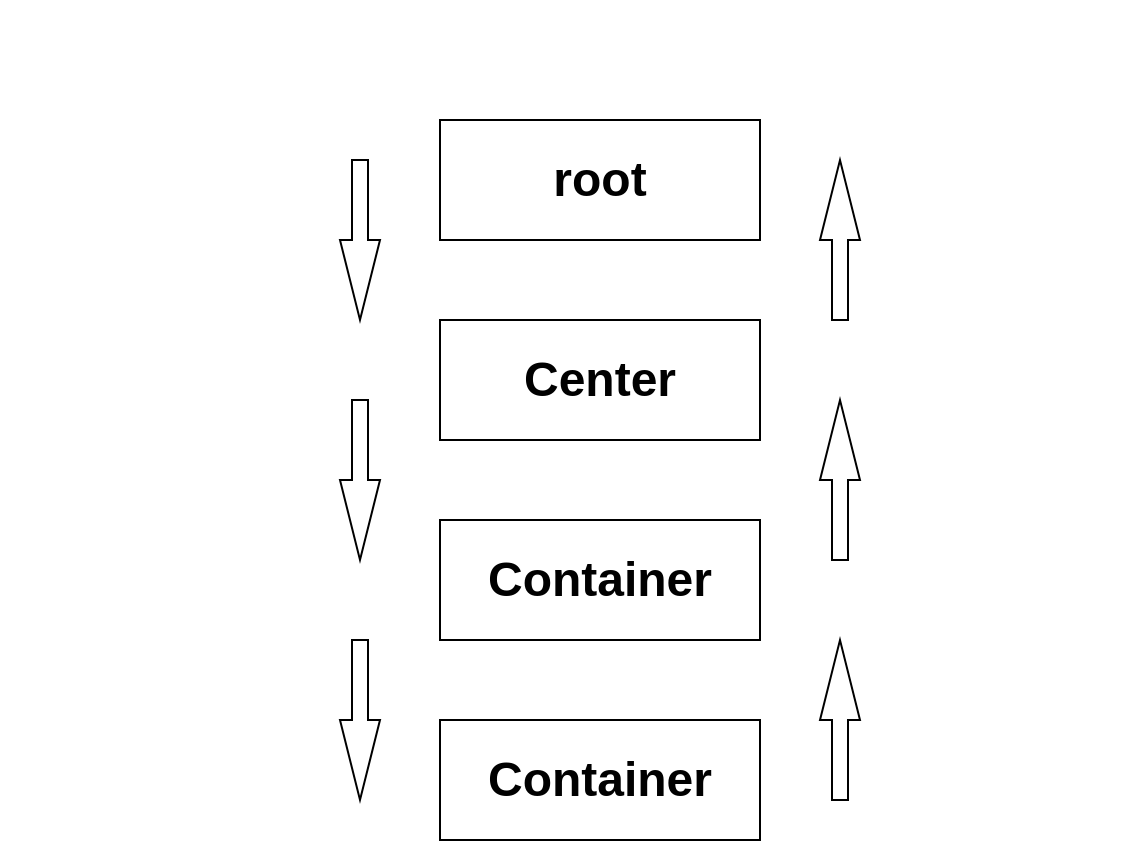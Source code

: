 <mxfile>
    <diagram id="dwGD1ZG5jWYyeLhsml0k" name="第 1 页">
        <mxGraphModel dx="815" dy="713" grid="1" gridSize="10" guides="1" tooltips="1" connect="1" arrows="1" fold="1" page="1" pageScale="1" pageWidth="827" pageHeight="1169" math="0" shadow="0">
            <root>
                <mxCell id="0"/>
                <mxCell id="1" parent="0"/>
                <mxCell id="2" value="&lt;h1&gt;root&lt;/h1&gt;" style="rounded=0;whiteSpace=wrap;html=1;" vertex="1" parent="1">
                    <mxGeometry x="240" y="60" width="160" height="60" as="geometry"/>
                </mxCell>
                <mxCell id="3" value="&lt;h1&gt;Center&lt;/h1&gt;" style="rounded=0;whiteSpace=wrap;html=1;" vertex="1" parent="1">
                    <mxGeometry x="240" y="160" width="160" height="60" as="geometry"/>
                </mxCell>
                <mxCell id="11" value="" style="html=1;shadow=0;dashed=0;align=center;verticalAlign=middle;shape=mxgraph.arrows2.arrow;dy=0.6;dx=40;direction=south;notch=0;" vertex="1" parent="1">
                    <mxGeometry x="190" y="80" width="20" height="80" as="geometry"/>
                </mxCell>
                <mxCell id="12" value="&lt;h2&gt;&lt;/h2&gt;&lt;font color=&quot;#ffffff&quot;&gt;&lt;span style=&quot;font-family: &amp;quot;PingFang SC&amp;quot;; font-size: 16px; text-align: start;&quot;&gt;375≤&lt;/span&gt;&lt;span style=&quot;font-family: &amp;quot;PingFang SC&amp;quot;; font-size: 16px; text-align: start;&quot;&gt;width&lt;/span&gt;&lt;/font&gt;&lt;span style=&quot;font-family: &amp;quot;PingFang SC&amp;quot;; font-size: 16px; text-align: start;&quot;&gt;&lt;font color=&quot;#ffffff&quot;&gt;≤375&lt;/font&gt;&lt;br&gt;&lt;/span&gt;&lt;h2&gt;&lt;font style=&quot;font-size: 12px; font-weight: 400;&quot; color=&quot;#ffffff&quot;&gt;&lt;span style=&quot;font-family: &amp;quot;PingFang SC&amp;quot;; font-size: 16px; text-align: start;&quot;&gt;667≤&lt;/span&gt;&lt;span style=&quot;font-family: &amp;quot;PingFang SC&amp;quot;; font-size: 16px; text-align: start;&quot;&gt;height&lt;/span&gt;&lt;/font&gt;&lt;span style=&quot;font-weight: 400; font-family: &amp;quot;PingFang SC&amp;quot;; font-size: 16px; text-align: start;&quot;&gt;&lt;font color=&quot;#ffffff&quot;&gt;≤665&lt;/font&gt;&lt;br&gt;&lt;/span&gt;&lt;/h2&gt;&lt;div&gt;&lt;span style=&quot;font-weight: 400; font-family: &amp;quot;PingFang SC&amp;quot;; font-size: 16px; text-align: start;&quot;&gt;&lt;font color=&quot;#ffffff&quot;&gt;&lt;br&gt;&lt;/font&gt;&lt;/span&gt;&lt;/div&gt;" style="text;html=1;align=center;verticalAlign=middle;resizable=0;points=[];autosize=1;strokeColor=none;fillColor=none;" vertex="1" parent="1">
                    <mxGeometry x="20" y="60" width="150" height="120" as="geometry"/>
                </mxCell>
                <mxCell id="13" value="&lt;h1&gt;Container&lt;/h1&gt;" style="rounded=0;whiteSpace=wrap;html=1;" vertex="1" parent="1">
                    <mxGeometry x="240" y="260" width="160" height="60" as="geometry"/>
                </mxCell>
                <mxCell id="15" value="&lt;h1&gt;Container&lt;/h1&gt;" style="rounded=0;whiteSpace=wrap;html=1;" vertex="1" parent="1">
                    <mxGeometry x="240" y="360" width="160" height="60" as="geometry"/>
                </mxCell>
                <mxCell id="19" value="" style="html=1;shadow=0;dashed=0;align=center;verticalAlign=middle;shape=mxgraph.arrows2.arrow;dy=0.6;dx=40;direction=south;notch=0;" vertex="1" parent="1">
                    <mxGeometry x="190" y="200" width="20" height="80" as="geometry"/>
                </mxCell>
                <mxCell id="21" value="" style="html=1;shadow=0;dashed=0;align=center;verticalAlign=middle;shape=mxgraph.arrows2.arrow;dy=0.6;dx=40;direction=south;notch=0;" vertex="1" parent="1">
                    <mxGeometry x="190" y="320" width="20" height="80" as="geometry"/>
                </mxCell>
                <mxCell id="23" value="&lt;h2&gt;&lt;/h2&gt;&lt;font color=&quot;#ffffff&quot;&gt;&lt;span style=&quot;font-family: &amp;quot;PingFang SC&amp;quot;; font-size: 16px; text-align: start;&quot;&gt;0≤&lt;/span&gt;&lt;span style=&quot;font-family: &amp;quot;PingFang SC&amp;quot;; font-size: 16px; text-align: start;&quot;&gt;width&lt;/span&gt;&lt;/font&gt;&lt;span style=&quot;font-family: &amp;quot;PingFang SC&amp;quot;; font-size: 16px; text-align: start;&quot;&gt;&lt;font color=&quot;#ffffff&quot;&gt;≤335&lt;/font&gt;&lt;br&gt;&lt;/span&gt;&lt;h2&gt;&lt;font style=&quot;font-size: 12px; font-weight: 400;&quot; color=&quot;#ffffff&quot;&gt;&lt;span style=&quot;font-family: &amp;quot;PingFang SC&amp;quot;; font-size: 16px; text-align: start;&quot;&gt;0≤&lt;/span&gt;&lt;span style=&quot;font-family: &amp;quot;PingFang SC&amp;quot;; font-size: 16px; text-align: start;&quot;&gt;height&lt;/span&gt;&lt;/font&gt;&lt;span style=&quot;font-weight: 400; font-family: &amp;quot;PingFang SC&amp;quot;; font-size: 16px; text-align: start;&quot;&gt;&lt;font color=&quot;#ffffff&quot;&gt;≤627&lt;/font&gt;&lt;br&gt;&lt;/span&gt;&lt;/h2&gt;&lt;div&gt;&lt;span style=&quot;font-weight: 400; font-family: &amp;quot;PingFang SC&amp;quot;; font-size: 16px; text-align: start;&quot;&gt;&lt;font color=&quot;#ffffff&quot;&gt;&lt;br&gt;&lt;/font&gt;&lt;/span&gt;&lt;/div&gt;" style="text;html=1;align=center;verticalAlign=middle;resizable=0;points=[];autosize=1;strokeColor=none;fillColor=none;" vertex="1" parent="1">
                    <mxGeometry x="30" y="310" width="130" height="120" as="geometry"/>
                </mxCell>
                <mxCell id="24" value="&lt;h2&gt;&lt;/h2&gt;&lt;font color=&quot;#ffffff&quot;&gt;&lt;span style=&quot;font-family: &amp;quot;PingFang SC&amp;quot;; font-size: 16px; text-align: start;&quot;&gt;0≤&lt;/span&gt;&lt;span style=&quot;font-family: &amp;quot;PingFang SC&amp;quot;; font-size: 16px; text-align: start;&quot;&gt;width&lt;/span&gt;&lt;/font&gt;&lt;span style=&quot;font-family: &amp;quot;PingFang SC&amp;quot;; font-size: 16px; text-align: start;&quot;&gt;&lt;font color=&quot;#ffffff&quot;&gt;≤375&lt;/font&gt;&lt;br&gt;&lt;/span&gt;&lt;h2&gt;&lt;font style=&quot;font-size: 12px; font-weight: 400;&quot; color=&quot;#ffffff&quot;&gt;&lt;span style=&quot;font-family: &amp;quot;PingFang SC&amp;quot;; font-size: 16px; text-align: start;&quot;&gt;0≤&lt;/span&gt;&lt;span style=&quot;font-family: &amp;quot;PingFang SC&amp;quot;; font-size: 16px; text-align: start;&quot;&gt;height&lt;/span&gt;&lt;/font&gt;&lt;span style=&quot;font-weight: 400; font-family: &amp;quot;PingFang SC&amp;quot;; font-size: 16px; text-align: start;&quot;&gt;&lt;font color=&quot;#ffffff&quot;&gt;≤667&lt;/font&gt;&lt;br&gt;&lt;/span&gt;&lt;/h2&gt;&lt;div&gt;&lt;span style=&quot;font-weight: 400; font-family: &amp;quot;PingFang SC&amp;quot;; font-size: 16px; text-align: start;&quot;&gt;&lt;font color=&quot;#ffffff&quot;&gt;&lt;br&gt;&lt;/font&gt;&lt;/span&gt;&lt;/div&gt;" style="text;html=1;align=center;verticalAlign=middle;resizable=0;points=[];autosize=1;strokeColor=none;fillColor=none;" vertex="1" parent="1">
                    <mxGeometry x="30" y="190" width="130" height="120" as="geometry"/>
                </mxCell>
                <mxCell id="25" value="" style="html=1;shadow=0;dashed=0;align=center;verticalAlign=middle;shape=mxgraph.arrows2.arrow;dy=0.6;dx=40;direction=north;notch=0;" vertex="1" parent="1">
                    <mxGeometry x="430" y="320" width="20" height="80" as="geometry"/>
                </mxCell>
                <mxCell id="26" value="" style="html=1;shadow=0;dashed=0;align=center;verticalAlign=middle;shape=mxgraph.arrows2.arrow;dy=0.6;dx=40;direction=north;notch=0;" vertex="1" parent="1">
                    <mxGeometry x="430" y="80" width="20" height="80" as="geometry"/>
                </mxCell>
                <mxCell id="27" value="" style="html=1;shadow=0;dashed=0;align=center;verticalAlign=middle;shape=mxgraph.arrows2.arrow;dy=0.6;dx=40;direction=north;notch=0;" vertex="1" parent="1">
                    <mxGeometry x="430" y="200" width="20" height="80" as="geometry"/>
                </mxCell>
                <mxCell id="29" value="&lt;h1&gt;30x30&lt;/h1&gt;" style="text;html=1;align=center;verticalAlign=middle;resizable=0;points=[];autosize=1;strokeColor=none;fillColor=none;fontColor=#FFFFFF;" vertex="1" parent="1">
                    <mxGeometry x="470" y="325" width="90" height="70" as="geometry"/>
                </mxCell>
                <mxCell id="30" value="&lt;h1&gt;70x70&lt;/h1&gt;" style="text;html=1;align=center;verticalAlign=middle;resizable=0;points=[];autosize=1;strokeColor=none;fillColor=none;fontColor=#FFFFFF;" vertex="1" parent="1">
                    <mxGeometry x="470" y="205" width="90" height="70" as="geometry"/>
                </mxCell>
                <mxCell id="31" value="&lt;h1&gt;375x665&lt;/h1&gt;" style="text;html=1;align=center;verticalAlign=middle;resizable=0;points=[];autosize=1;strokeColor=none;fillColor=none;fontColor=#FFFFFF;" vertex="1" parent="1">
                    <mxGeometry x="470" y="85" width="120" height="70" as="geometry"/>
                </mxCell>
                <mxCell id="32" value="&lt;h1&gt;向下传递约束&lt;/h1&gt;" style="text;html=1;align=center;verticalAlign=middle;resizable=0;points=[];autosize=1;strokeColor=none;fillColor=none;fontColor=#FFFFFF;" vertex="1" parent="1">
                    <mxGeometry x="70" width="170" height="70" as="geometry"/>
                </mxCell>
                <mxCell id="33" value="&lt;h1&gt;向上传递尺寸&lt;/h1&gt;" style="text;html=1;align=center;verticalAlign=middle;resizable=0;points=[];autosize=1;strokeColor=none;fillColor=none;fontColor=#FFFFFF;" vertex="1" parent="1">
                    <mxGeometry x="414" width="170" height="70" as="geometry"/>
                </mxCell>
            </root>
        </mxGraphModel>
    </diagram>
</mxfile>